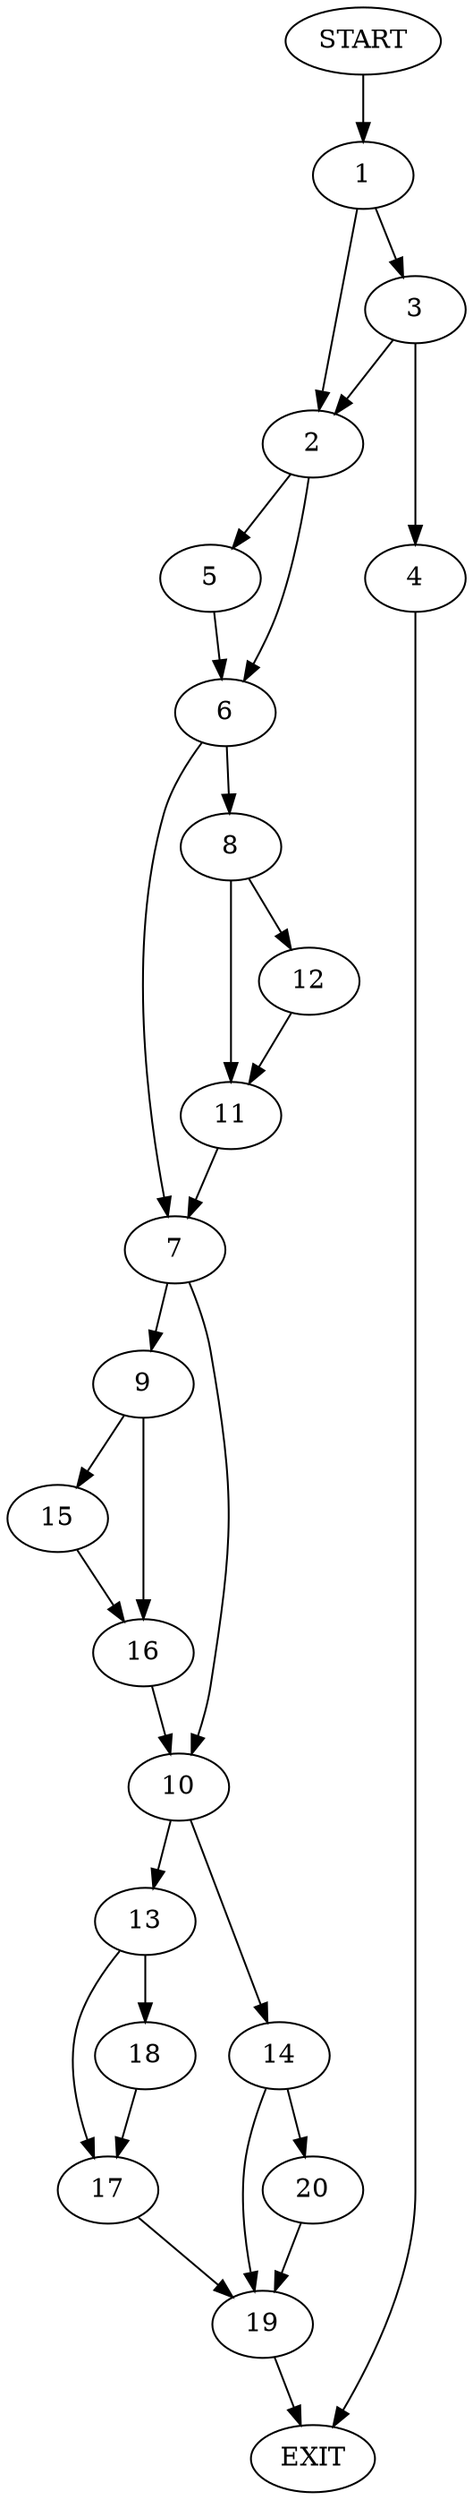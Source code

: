 digraph {
0 [label="START"]
21 [label="EXIT"]
0 -> 1
1 -> 2
1 -> 3
3 -> 4
3 -> 2
2 -> 5
2 -> 6
4 -> 21
6 -> 7
6 -> 8
5 -> 6
7 -> 9
7 -> 10
8 -> 11
8 -> 12
11 -> 7
12 -> 11
10 -> 13
10 -> 14
9 -> 15
9 -> 16
15 -> 16
16 -> 10
13 -> 17
13 -> 18
14 -> 19
14 -> 20
17 -> 19
18 -> 17
19 -> 21
20 -> 19
}
